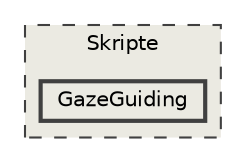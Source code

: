 digraph "C:/playground/Unity/Softwareprojekt_VR-Reaktor-Leitwarte/Assets/Skripte/GazeGuiding"
{
 // LATEX_PDF_SIZE
  bgcolor="transparent";
  edge [fontname=Helvetica,fontsize=10,labelfontname=Helvetica,labelfontsize=10];
  node [fontname=Helvetica,fontsize=10,shape=box,height=0.2,width=0.4];
  compound=true
  subgraph clusterdir_28c6b7030ec821152646e8883fcf3bdd {
    graph [ bgcolor="#ebeae2", pencolor="grey25", label="Skripte", fontname=Helvetica,fontsize=10 style="filled,dashed", URL="dir_28c6b7030ec821152646e8883fcf3bdd.html",tooltip=""]
  dir_06710bf14c14c62880425bc38d113b3a [label="GazeGuiding", fillcolor="#ebeae2", color="grey25", style="filled,bold", URL="dir_06710bf14c14c62880425bc38d113b3a.html",tooltip=""];
  }
}
